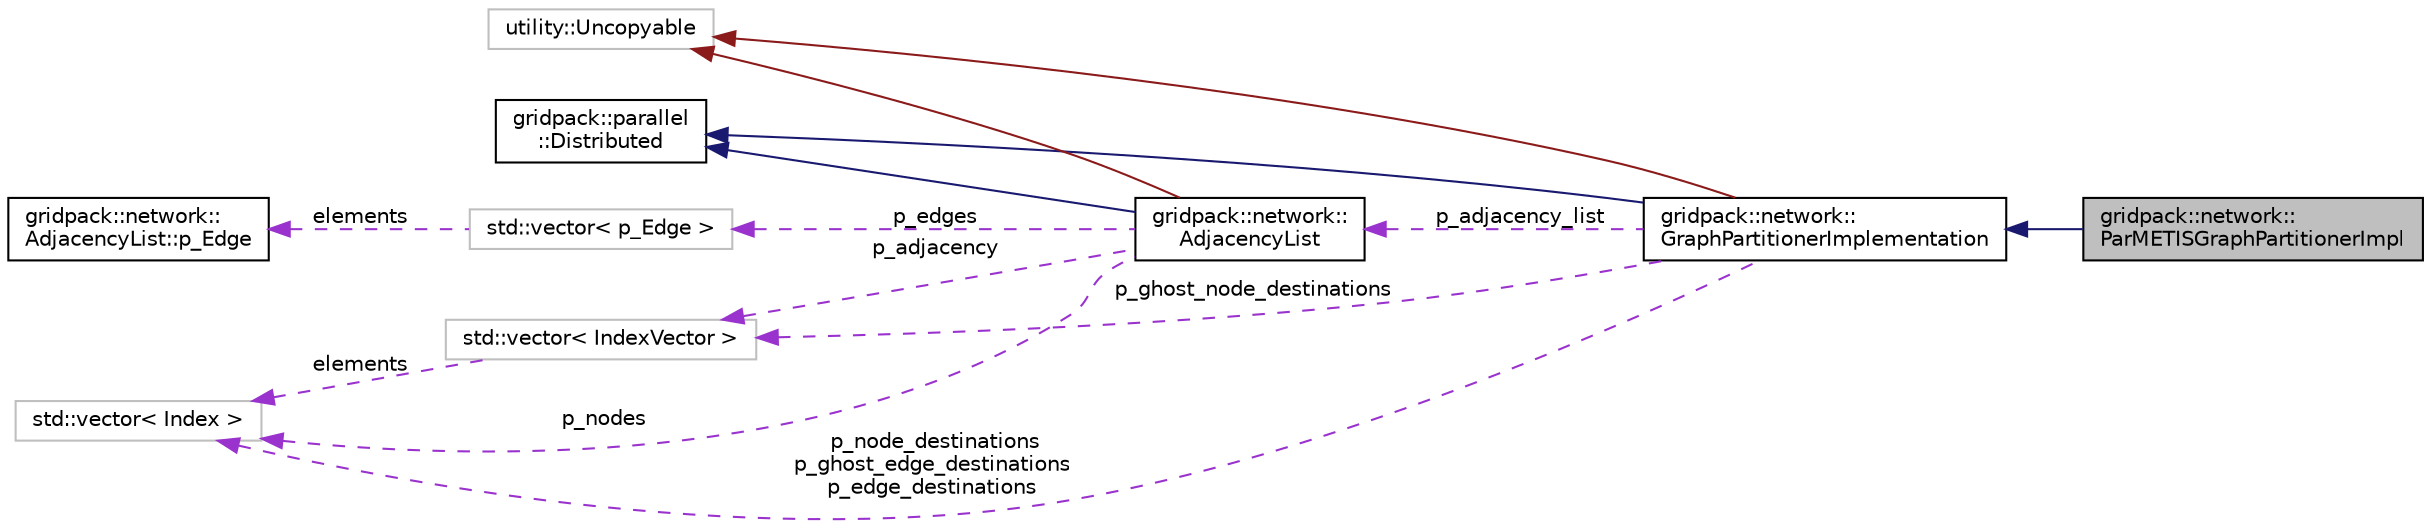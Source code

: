 digraph "gridpack::network::ParMETISGraphPartitionerImpl"
{
  edge [fontname="Helvetica",fontsize="10",labelfontname="Helvetica",labelfontsize="10"];
  node [fontname="Helvetica",fontsize="10",shape=record];
  rankdir="LR";
  Node1 [label="gridpack::network::\lParMETISGraphPartitionerImpl",height=0.2,width=0.4,color="black", fillcolor="grey75", style="filled" fontcolor="black"];
  Node2 -> Node1 [dir="back",color="midnightblue",fontsize="10",style="solid",fontname="Helvetica"];
  Node2 [label="gridpack::network::\lGraphPartitionerImplementation",height=0.2,width=0.4,color="black", fillcolor="white", style="filled",URL="$classgridpack_1_1network_1_1_graph_partitioner_implementation.html"];
  Node3 -> Node2 [dir="back",color="midnightblue",fontsize="10",style="solid",fontname="Helvetica"];
  Node3 [label="gridpack::parallel\l::Distributed",height=0.2,width=0.4,color="black", fillcolor="white", style="filled",URL="$classgridpack_1_1parallel_1_1_distributed.html",tooltip="Serves as a base class for parallel things. "];
  Node4 -> Node2 [dir="back",color="firebrick4",fontsize="10",style="solid",fontname="Helvetica"];
  Node4 [label="utility::Uncopyable",height=0.2,width=0.4,color="grey75", fillcolor="white", style="filled"];
  Node5 -> Node2 [dir="back",color="darkorchid3",fontsize="10",style="dashed",label=" p_adjacency_list" ,fontname="Helvetica"];
  Node5 [label="gridpack::network::\lAdjacencyList",height=0.2,width=0.4,color="black", fillcolor="white", style="filled",URL="$classgridpack_1_1network_1_1_adjacency_list.html"];
  Node3 -> Node5 [dir="back",color="midnightblue",fontsize="10",style="solid",fontname="Helvetica"];
  Node4 -> Node5 [dir="back",color="firebrick4",fontsize="10",style="solid",fontname="Helvetica"];
  Node6 -> Node5 [dir="back",color="darkorchid3",fontsize="10",style="dashed",label=" p_edges" ,fontname="Helvetica"];
  Node6 [label="std::vector\< p_Edge \>",height=0.2,width=0.4,color="grey75", fillcolor="white", style="filled"];
  Node7 -> Node6 [dir="back",color="darkorchid3",fontsize="10",style="dashed",label=" elements" ,fontname="Helvetica"];
  Node7 [label="gridpack::network::\lAdjacencyList::p_Edge",height=0.2,width=0.4,color="black", fillcolor="white", style="filled",URL="$structgridpack_1_1network_1_1_adjacency_list_1_1p___edge.html"];
  Node8 -> Node5 [dir="back",color="darkorchid3",fontsize="10",style="dashed",label=" p_adjacency" ,fontname="Helvetica"];
  Node8 [label="std::vector\< IndexVector \>",height=0.2,width=0.4,color="grey75", fillcolor="white", style="filled"];
  Node9 -> Node8 [dir="back",color="darkorchid3",fontsize="10",style="dashed",label=" elements" ,fontname="Helvetica"];
  Node9 [label="std::vector\< Index \>",height=0.2,width=0.4,color="grey75", fillcolor="white", style="filled"];
  Node9 -> Node5 [dir="back",color="darkorchid3",fontsize="10",style="dashed",label=" p_nodes" ,fontname="Helvetica"];
  Node8 -> Node2 [dir="back",color="darkorchid3",fontsize="10",style="dashed",label=" p_ghost_node_destinations" ,fontname="Helvetica"];
  Node9 -> Node2 [dir="back",color="darkorchid3",fontsize="10",style="dashed",label=" p_node_destinations\np_ghost_edge_destinations\np_edge_destinations" ,fontname="Helvetica"];
}
